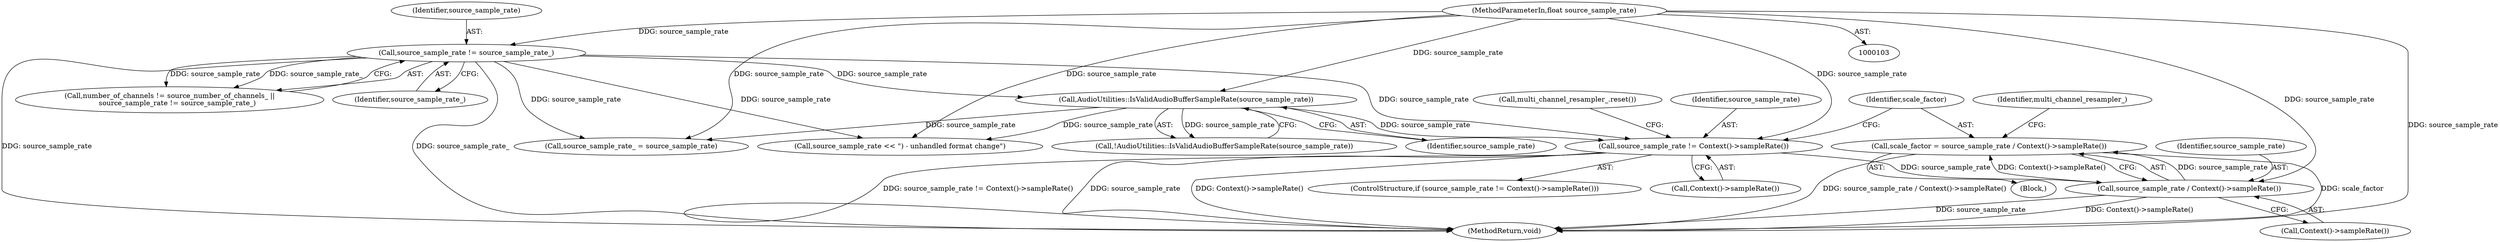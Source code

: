 digraph "0_Chrome_761c75d2d607638ff53c764b4925bcca9be601d8_5@integer" {
"1000176" [label="(Call,scale_factor = source_sample_rate / Context()->sampleRate())"];
"1000178" [label="(Call,source_sample_rate / Context()->sampleRate())"];
"1000171" [label="(Call,source_sample_rate != Context()->sampleRate())"];
"1000105" [label="(MethodParameterIn,float source_sample_rate)"];
"1000134" [label="(Call,AudioUtilities::IsValidAudioBufferSampleRate(source_sample_rate))"];
"1000121" [label="(Call,source_sample_rate != source_sample_rate_)"];
"1000174" [label="(Block,)"];
"1000197" [label="(MethodReturn,void)"];
"1000176" [label="(Call,scale_factor = source_sample_rate / Context()->sampleRate())"];
"1000173" [label="(Call,Context()->sampleRate())"];
"1000167" [label="(Call,source_sample_rate_ = source_sample_rate)"];
"1000178" [label="(Call,source_sample_rate / Context()->sampleRate())"];
"1000123" [label="(Identifier,source_sample_rate_)"];
"1000105" [label="(MethodParameterIn,float source_sample_rate)"];
"1000134" [label="(Call,AudioUtilities::IsValidAudioBufferSampleRate(source_sample_rate))"];
"1000180" [label="(Call,Context()->sampleRate())"];
"1000133" [label="(Call,!AudioUtilities::IsValidAudioBufferSampleRate(source_sample_rate))"];
"1000192" [label="(Call,multi_channel_resampler_.reset())"];
"1000172" [label="(Identifier,source_sample_rate)"];
"1000135" [label="(Identifier,source_sample_rate)"];
"1000179" [label="(Identifier,source_sample_rate)"];
"1000146" [label="(Call,source_sample_rate << \") - unhandled format change\")"];
"1000170" [label="(ControlStructure,if (source_sample_rate != Context()->sampleRate()))"];
"1000177" [label="(Identifier,scale_factor)"];
"1000117" [label="(Call,number_of_channels != source_number_of_channels_ ||\n       source_sample_rate != source_sample_rate_)"];
"1000182" [label="(Identifier,multi_channel_resampler_)"];
"1000122" [label="(Identifier,source_sample_rate)"];
"1000121" [label="(Call,source_sample_rate != source_sample_rate_)"];
"1000171" [label="(Call,source_sample_rate != Context()->sampleRate())"];
"1000176" -> "1000174"  [label="AST: "];
"1000176" -> "1000178"  [label="CFG: "];
"1000177" -> "1000176"  [label="AST: "];
"1000178" -> "1000176"  [label="AST: "];
"1000182" -> "1000176"  [label="CFG: "];
"1000176" -> "1000197"  [label="DDG: source_sample_rate / Context()->sampleRate()"];
"1000176" -> "1000197"  [label="DDG: scale_factor"];
"1000178" -> "1000176"  [label="DDG: source_sample_rate"];
"1000178" -> "1000176"  [label="DDG: Context()->sampleRate()"];
"1000178" -> "1000180"  [label="CFG: "];
"1000179" -> "1000178"  [label="AST: "];
"1000180" -> "1000178"  [label="AST: "];
"1000178" -> "1000197"  [label="DDG: source_sample_rate"];
"1000178" -> "1000197"  [label="DDG: Context()->sampleRate()"];
"1000171" -> "1000178"  [label="DDG: source_sample_rate"];
"1000105" -> "1000178"  [label="DDG: source_sample_rate"];
"1000171" -> "1000170"  [label="AST: "];
"1000171" -> "1000173"  [label="CFG: "];
"1000172" -> "1000171"  [label="AST: "];
"1000173" -> "1000171"  [label="AST: "];
"1000177" -> "1000171"  [label="CFG: "];
"1000192" -> "1000171"  [label="CFG: "];
"1000171" -> "1000197"  [label="DDG: source_sample_rate"];
"1000171" -> "1000197"  [label="DDG: Context()->sampleRate()"];
"1000171" -> "1000197"  [label="DDG: source_sample_rate != Context()->sampleRate()"];
"1000105" -> "1000171"  [label="DDG: source_sample_rate"];
"1000134" -> "1000171"  [label="DDG: source_sample_rate"];
"1000121" -> "1000171"  [label="DDG: source_sample_rate"];
"1000105" -> "1000103"  [label="AST: "];
"1000105" -> "1000197"  [label="DDG: source_sample_rate"];
"1000105" -> "1000121"  [label="DDG: source_sample_rate"];
"1000105" -> "1000134"  [label="DDG: source_sample_rate"];
"1000105" -> "1000146"  [label="DDG: source_sample_rate"];
"1000105" -> "1000167"  [label="DDG: source_sample_rate"];
"1000134" -> "1000133"  [label="AST: "];
"1000134" -> "1000135"  [label="CFG: "];
"1000135" -> "1000134"  [label="AST: "];
"1000133" -> "1000134"  [label="CFG: "];
"1000134" -> "1000133"  [label="DDG: source_sample_rate"];
"1000121" -> "1000134"  [label="DDG: source_sample_rate"];
"1000134" -> "1000146"  [label="DDG: source_sample_rate"];
"1000134" -> "1000167"  [label="DDG: source_sample_rate"];
"1000121" -> "1000117"  [label="AST: "];
"1000121" -> "1000123"  [label="CFG: "];
"1000122" -> "1000121"  [label="AST: "];
"1000123" -> "1000121"  [label="AST: "];
"1000117" -> "1000121"  [label="CFG: "];
"1000121" -> "1000197"  [label="DDG: source_sample_rate_"];
"1000121" -> "1000197"  [label="DDG: source_sample_rate"];
"1000121" -> "1000117"  [label="DDG: source_sample_rate"];
"1000121" -> "1000117"  [label="DDG: source_sample_rate_"];
"1000121" -> "1000146"  [label="DDG: source_sample_rate"];
"1000121" -> "1000167"  [label="DDG: source_sample_rate"];
}
